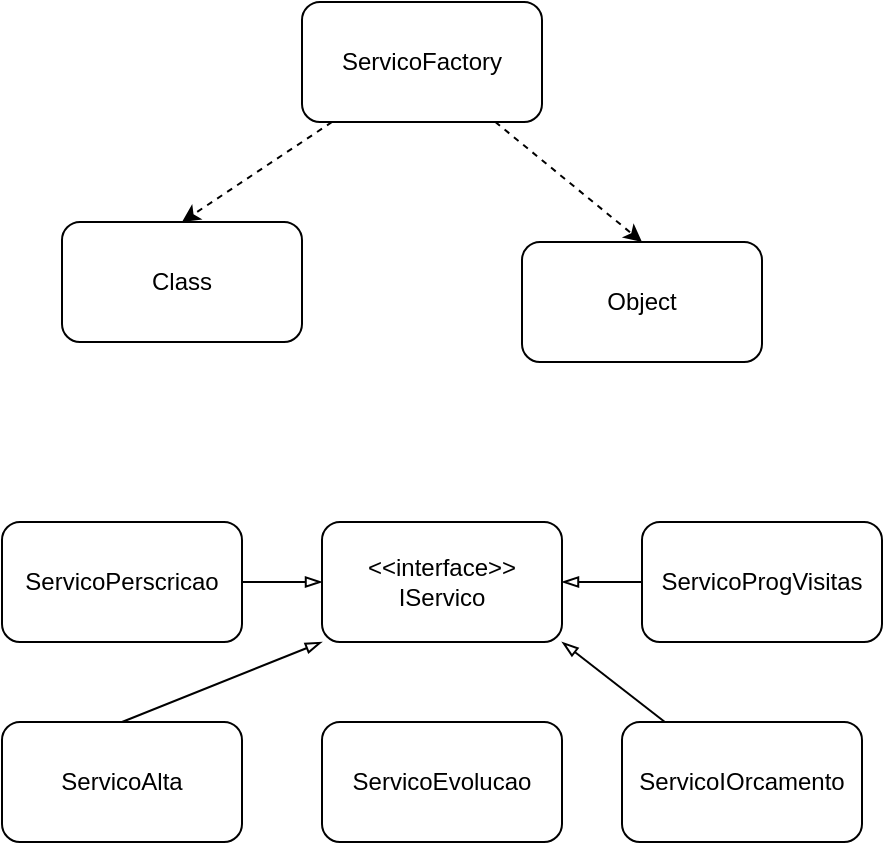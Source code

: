 <mxfile>
    <diagram id="E_kSoIrHxskVlwxRwQwb" name="Page-1">
        <mxGraphModel dx="1091" dy="893" grid="1" gridSize="10" guides="1" tooltips="1" connect="1" arrows="1" fold="1" page="1" pageScale="1" pageWidth="850" pageHeight="1100" math="0" shadow="0">
            <root>
                <mxCell id="0"/>
                <mxCell id="1" parent="0"/>
                <mxCell id="2" value="&amp;lt;&amp;lt;interface&amp;gt;&amp;gt;&lt;br&gt;IServico" style="rounded=1;whiteSpace=wrap;html=1;" vertex="1" parent="1">
                    <mxGeometry x="310" y="410" width="120" height="60" as="geometry"/>
                </mxCell>
                <mxCell id="16" style="edgeStyle=none;html=1;exitX=0.5;exitY=0;exitDx=0;exitDy=0;entryX=0;entryY=1;entryDx=0;entryDy=0;endArrow=blockThin;endFill=0;" edge="1" parent="1" source="3" target="2">
                    <mxGeometry relative="1" as="geometry"/>
                </mxCell>
                <mxCell id="3" value="ServicoAlta" style="rounded=1;whiteSpace=wrap;html=1;" vertex="1" parent="1">
                    <mxGeometry x="150" y="510" width="120" height="60" as="geometry"/>
                </mxCell>
                <mxCell id="4" value="ServicoEvolucao" style="rounded=1;whiteSpace=wrap;html=1;" vertex="1" parent="1">
                    <mxGeometry x="310" y="510" width="120" height="60" as="geometry"/>
                </mxCell>
                <mxCell id="20" style="edgeStyle=none;html=1;entryX=1;entryY=1;entryDx=0;entryDy=0;endArrow=blockThin;endFill=0;" edge="1" parent="1" source="5" target="2">
                    <mxGeometry relative="1" as="geometry"/>
                </mxCell>
                <mxCell id="5" value="ServicoIOrcamento" style="rounded=1;whiteSpace=wrap;html=1;" vertex="1" parent="1">
                    <mxGeometry x="460" y="510" width="120" height="60" as="geometry"/>
                </mxCell>
                <mxCell id="19" style="edgeStyle=none;html=1;entryX=1;entryY=0.5;entryDx=0;entryDy=0;endArrow=blockThin;endFill=0;" edge="1" parent="1" source="6" target="2">
                    <mxGeometry relative="1" as="geometry"/>
                </mxCell>
                <mxCell id="6" value="ServicoProgVisitas" style="rounded=1;whiteSpace=wrap;html=1;" vertex="1" parent="1">
                    <mxGeometry x="470" y="410" width="120" height="60" as="geometry"/>
                </mxCell>
                <mxCell id="15" style="edgeStyle=none;html=1;entryX=0;entryY=0.5;entryDx=0;entryDy=0;endArrow=blockThin;endFill=0;" edge="1" parent="1" source="7" target="2">
                    <mxGeometry relative="1" as="geometry"/>
                </mxCell>
                <mxCell id="7" value="ServicoPerscricao" style="rounded=1;whiteSpace=wrap;html=1;" vertex="1" parent="1">
                    <mxGeometry x="150" y="410" width="120" height="60" as="geometry"/>
                </mxCell>
                <mxCell id="8" value="Class" style="rounded=1;whiteSpace=wrap;html=1;" vertex="1" parent="1">
                    <mxGeometry x="180" y="260" width="120" height="60" as="geometry"/>
                </mxCell>
                <mxCell id="9" value="Object" style="rounded=1;whiteSpace=wrap;html=1;" vertex="1" parent="1">
                    <mxGeometry x="410" y="270" width="120" height="60" as="geometry"/>
                </mxCell>
                <mxCell id="13" style="edgeStyle=none;html=1;entryX=0.5;entryY=0;entryDx=0;entryDy=0;dashed=1;" edge="1" parent="1" source="10" target="8">
                    <mxGeometry relative="1" as="geometry"/>
                </mxCell>
                <mxCell id="14" style="edgeStyle=none;html=1;entryX=0.5;entryY=0;entryDx=0;entryDy=0;dashed=1;" edge="1" parent="1" source="10" target="9">
                    <mxGeometry relative="1" as="geometry"/>
                </mxCell>
                <mxCell id="10" value="ServicoFactory" style="rounded=1;whiteSpace=wrap;html=1;" vertex="1" parent="1">
                    <mxGeometry x="300" y="150" width="120" height="60" as="geometry"/>
                </mxCell>
            </root>
        </mxGraphModel>
    </diagram>
</mxfile>
